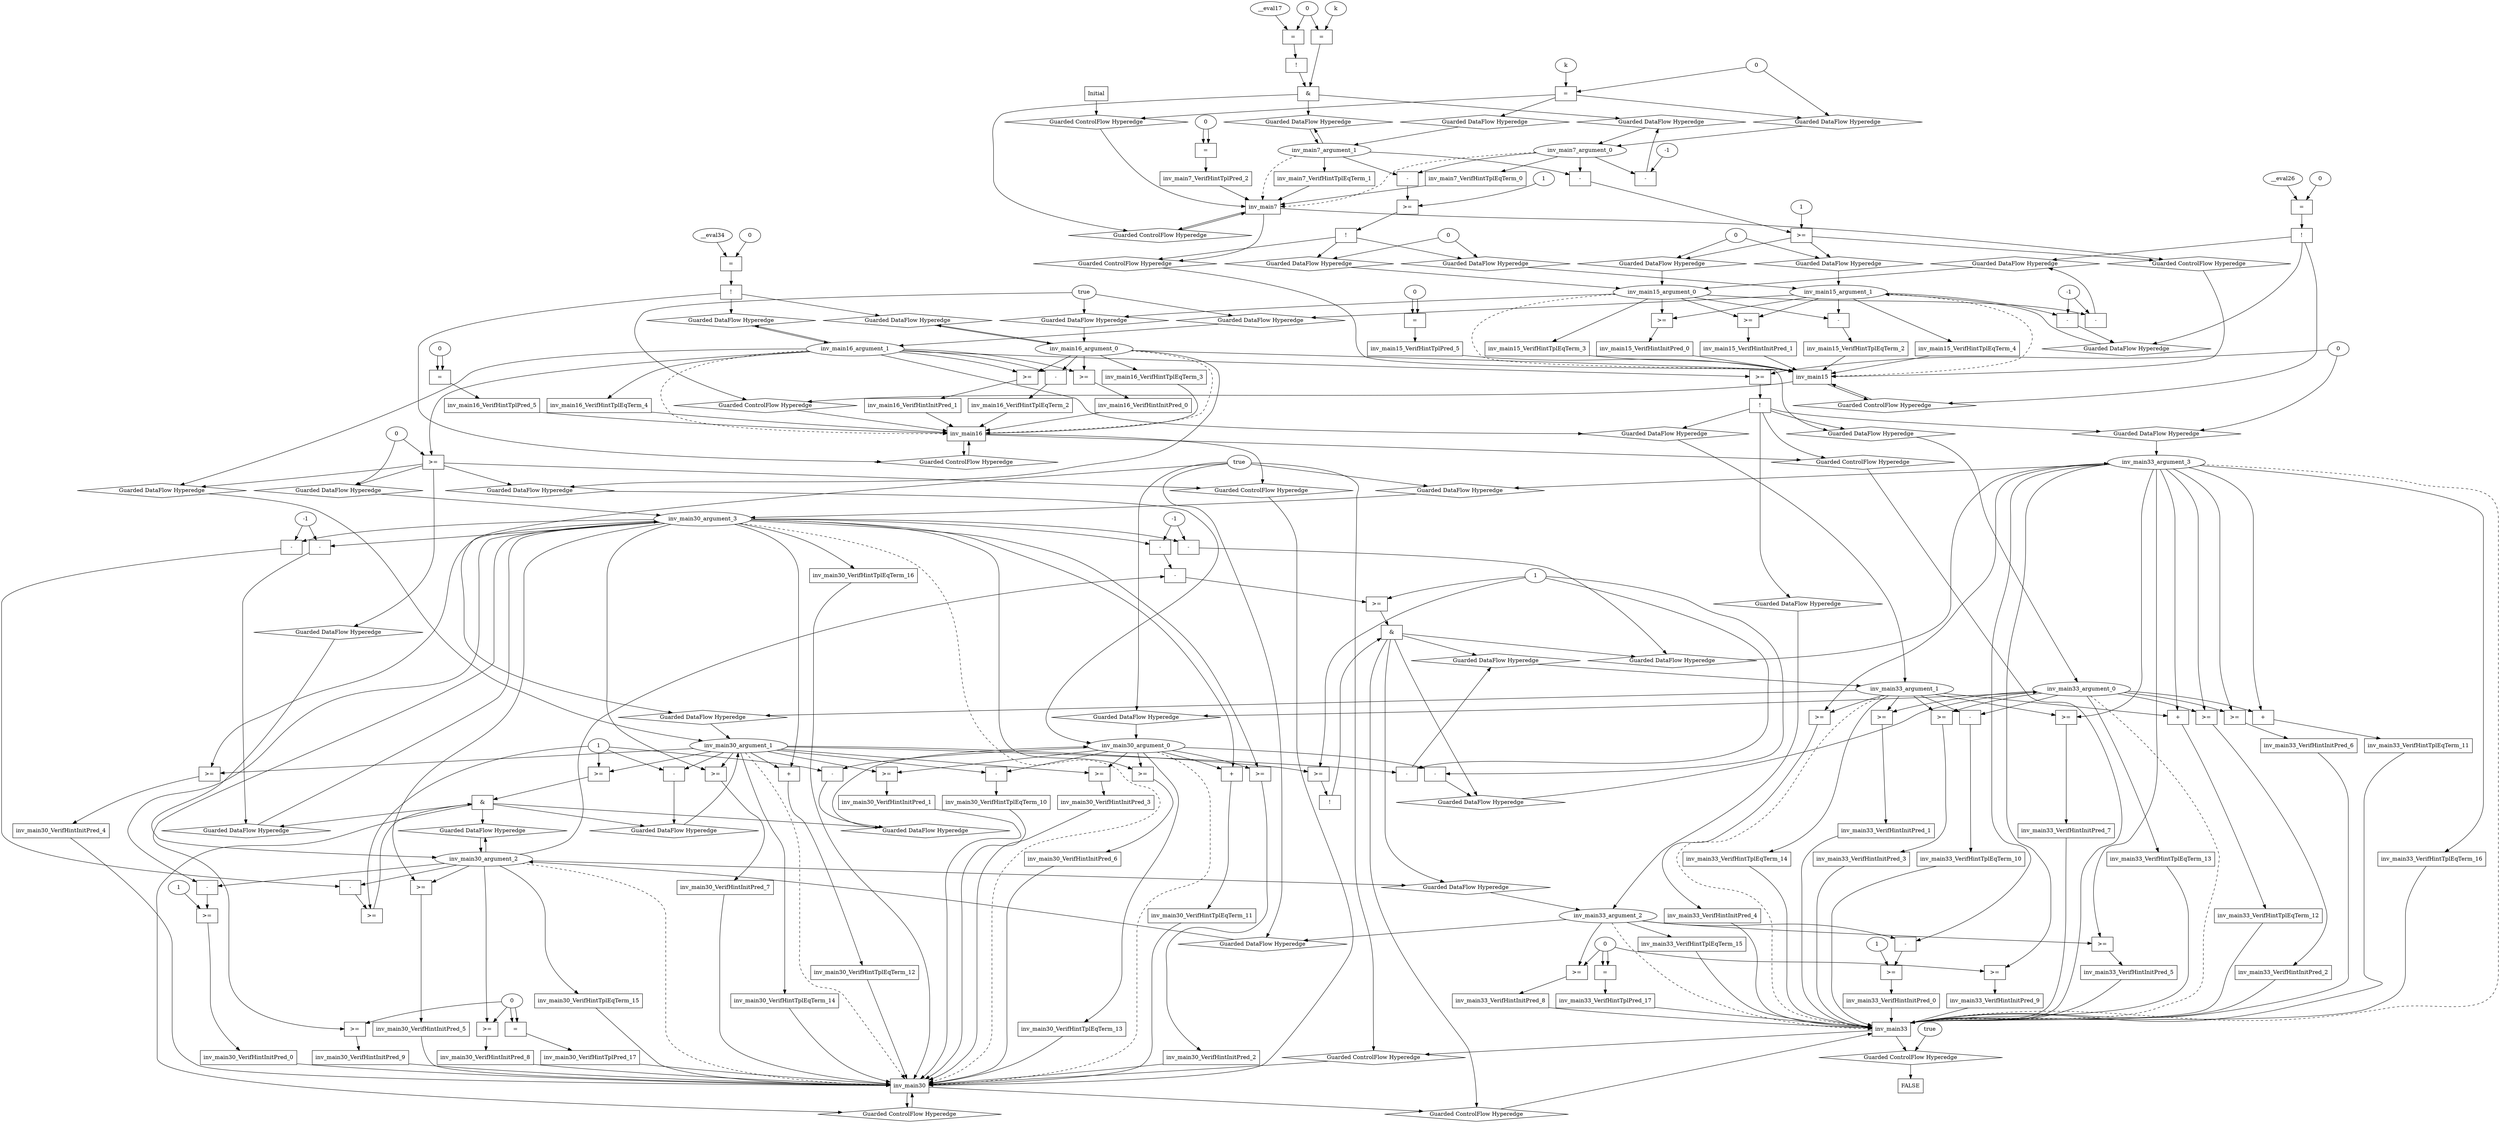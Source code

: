 digraph dag {
inv_main15 [label="inv_main15" shape="rect"];
inv_main16 [label="inv_main16" shape="rect"];
inv_main30 [label="inv_main30" shape="rect"];
inv_main33 [label="inv_main33" shape="rect"];
inv_main7 [label="inv_main7" shape="rect"];
FALSE [label="FALSE" shape="rect"];
Initial [label="Initial" shape="rect"];
ControlFowHyperEdge_0 [label="Guarded ControlFlow Hyperedge" shape="diamond"];
Initial -> ControlFowHyperEdge_0[label=""]
ControlFowHyperEdge_0 -> inv_main7[label=""]
ControlFowHyperEdge_1 [label="Guarded ControlFlow Hyperedge" shape="diamond"];
inv_main33 -> ControlFowHyperEdge_1[label=""]
ControlFowHyperEdge_1 -> inv_main30[label=""]
ControlFowHyperEdge_2 [label="Guarded ControlFlow Hyperedge" shape="diamond"];
inv_main30 -> ControlFowHyperEdge_2[label=""]
ControlFowHyperEdge_2 -> inv_main33[label=""]
ControlFowHyperEdge_3 [label="Guarded ControlFlow Hyperedge" shape="diamond"];
inv_main30 -> ControlFowHyperEdge_3[label=""]
ControlFowHyperEdge_3 -> inv_main30[label=""]
ControlFowHyperEdge_4 [label="Guarded ControlFlow Hyperedge" shape="diamond"];
inv_main7 -> ControlFowHyperEdge_4[label=""]
ControlFowHyperEdge_4 -> inv_main7[label=""]
ControlFowHyperEdge_5 [label="Guarded ControlFlow Hyperedge" shape="diamond"];
inv_main15 -> ControlFowHyperEdge_5[label=""]
ControlFowHyperEdge_5 -> inv_main16[label=""]
ControlFowHyperEdge_6 [label="Guarded ControlFlow Hyperedge" shape="diamond"];
inv_main15 -> ControlFowHyperEdge_6[label=""]
ControlFowHyperEdge_6 -> inv_main15[label=""]
ControlFowHyperEdge_7 [label="Guarded ControlFlow Hyperedge" shape="diamond"];
inv_main16 -> ControlFowHyperEdge_7[label=""]
ControlFowHyperEdge_7 -> inv_main16[label=""]
ControlFowHyperEdge_8 [label="Guarded ControlFlow Hyperedge" shape="diamond"];
inv_main16 -> ControlFowHyperEdge_8[label=""]
ControlFowHyperEdge_8 -> inv_main33[label=""]
ControlFowHyperEdge_9 [label="Guarded ControlFlow Hyperedge" shape="diamond"];
inv_main16 -> ControlFowHyperEdge_9[label=""]
ControlFowHyperEdge_9 -> inv_main30[label=""]
ControlFowHyperEdge_10 [label="Guarded ControlFlow Hyperedge" shape="diamond"];
inv_main7 -> ControlFowHyperEdge_10[label=""]
ControlFowHyperEdge_10 -> inv_main15[label=""]
ControlFowHyperEdge_11 [label="Guarded ControlFlow Hyperedge" shape="diamond"];
inv_main7 -> ControlFowHyperEdge_11[label=""]
ControlFowHyperEdge_11 -> inv_main15[label=""]
ControlFowHyperEdge_12 [label="Guarded ControlFlow Hyperedge" shape="diamond"];
inv_main33 -> ControlFowHyperEdge_12[label=""]
ControlFowHyperEdge_12 -> FALSE[label=""]
inv_main7_argument_0 [label="inv_main7_argument_0" shape="oval"];
inv_main7_argument_0 -> inv_main7[label="" style="dashed"]
inv_main7_argument_1 [label="inv_main7_argument_1" shape="oval"];
inv_main7_argument_1 -> inv_main7[label="" style="dashed"]
inv_main30_argument_0 [label="inv_main30_argument_0" shape="oval"];
inv_main30_argument_0 -> inv_main30[label="" style="dashed"]
inv_main30_argument_1 [label="inv_main30_argument_1" shape="oval"];
inv_main30_argument_1 -> inv_main30[label="" style="dashed"]
inv_main30_argument_2 [label="inv_main30_argument_2" shape="oval"];
inv_main30_argument_2 -> inv_main30[label="" style="dashed"]
inv_main30_argument_3 [label="inv_main30_argument_3" shape="oval"];
inv_main30_argument_3 -> inv_main30[label="" style="dashed"]
inv_main33_argument_0 [label="inv_main33_argument_0" shape="oval"];
inv_main33_argument_0 -> inv_main33[label="" style="dashed"]
inv_main33_argument_1 [label="inv_main33_argument_1" shape="oval"];
inv_main33_argument_1 -> inv_main33[label="" style="dashed"]
inv_main33_argument_2 [label="inv_main33_argument_2" shape="oval"];
inv_main33_argument_2 -> inv_main33[label="" style="dashed"]
inv_main33_argument_3 [label="inv_main33_argument_3" shape="oval"];
inv_main33_argument_3 -> inv_main33[label="" style="dashed"]
inv_main16_argument_0 [label="inv_main16_argument_0" shape="oval"];
inv_main16_argument_0 -> inv_main16[label="" style="dashed"]
inv_main16_argument_1 [label="inv_main16_argument_1" shape="oval"];
inv_main16_argument_1 -> inv_main16[label="" style="dashed"]
inv_main15_argument_0 [label="inv_main15_argument_0" shape="oval"];
inv_main15_argument_0 -> inv_main15[label="" style="dashed"]
inv_main15_argument_1 [label="inv_main15_argument_1" shape="oval"];
inv_main15_argument_1 -> inv_main15[label="" style="dashed"]

xxxinv_main7___Initial_0xxxguard_0_node_0 [label="=" shape="rect"];
xxxinv_main7___Initial_0xxxguard_0_node_2 [label="k"];
xxxinv_main7___Initial_0xxxdataFlow_0_node_0->xxxinv_main7___Initial_0xxxguard_0_node_0
xxxinv_main7___Initial_0xxxguard_0_node_2->xxxinv_main7___Initial_0xxxguard_0_node_0

xxxinv_main7___Initial_0xxxguard_0_node_0->ControlFowHyperEdge_0 [label=""];
xxxinv_main7___Initial_0xxxdataFlow_0_node_0 [label="0"];

xxxinv_main7___Initial_0xxxdataFlow_0_node_0->DataFowHyperEdge_0_inv_main7_argument_0 [label=""];
xxxinv_main30___inv_main33_1xxxguard_0_node_0 [label="true"];

xxxinv_main30___inv_main33_1xxxguard_0_node_0->ControlFowHyperEdge_1 [label=""];
xxxinv_main33___inv_main30_2xxx_and [label="&" shape="rect"];
xxxinv_main33___inv_main30_2xxxguard_0_node_0 [label="!" shape="rect"];
xxxinv_main33___inv_main30_2xxxguard_0_node_1 [label=">=" shape="rect"];
xxxinv_main33___inv_main30_2xxxguard_0_node_1->xxxinv_main33___inv_main30_2xxxguard_0_node_0
inv_main30_argument_1->xxxinv_main33___inv_main30_2xxxguard_0_node_1
xxxinv_main33___inv_main30_2xxxdataFlow_0_node_2->xxxinv_main33___inv_main30_2xxxguard_0_node_1

xxxinv_main33___inv_main30_2xxxguard_0_node_0->xxxinv_main33___inv_main30_2xxx_and [label=""];
xxxinv_main33___inv_main30_2xxxguard1_node_0 [label=">=" shape="rect"];
xxxinv_main33___inv_main30_2xxxguard1_node_1 [label="-" shape="rect"];
xxxinv_main33___inv_main30_2xxxguard1_node_3 [label="-" shape="rect"];
xxxinv_main33___inv_main30_2xxxguard1_node_1->xxxinv_main33___inv_main30_2xxxguard1_node_0
xxxinv_main33___inv_main30_2xxxdataFlow_0_node_2->xxxinv_main33___inv_main30_2xxxguard1_node_0
inv_main30_argument_2->xxxinv_main33___inv_main30_2xxxguard1_node_1
xxxinv_main33___inv_main30_2xxxguard1_node_3->xxxinv_main33___inv_main30_2xxxguard1_node_1
inv_main30_argument_3->xxxinv_main33___inv_main30_2xxxguard1_node_3
xxxinv_main33___inv_main30_2xxxdataFlow2_node_2->xxxinv_main33___inv_main30_2xxxguard1_node_3

xxxinv_main33___inv_main30_2xxxguard1_node_0->xxxinv_main33___inv_main30_2xxx_and [label=""];
xxxinv_main33___inv_main30_2xxx_and->ControlFowHyperEdge_2 [label=""];
xxxinv_main33___inv_main30_2xxxdataFlow_0_node_0 [label="-" shape="rect"];
xxxinv_main33___inv_main30_2xxxdataFlow_0_node_2 [label="1"];
inv_main30_argument_0->xxxinv_main33___inv_main30_2xxxdataFlow_0_node_0
xxxinv_main33___inv_main30_2xxxdataFlow_0_node_2->xxxinv_main33___inv_main30_2xxxdataFlow_0_node_0

xxxinv_main33___inv_main30_2xxxdataFlow_0_node_0->DataFowHyperEdge_2_inv_main33_argument_0 [label=""];
xxxinv_main33___inv_main30_2xxxdataFlow1_node_0 [label="-" shape="rect"];
inv_main30_argument_1->xxxinv_main33___inv_main30_2xxxdataFlow1_node_0
xxxinv_main33___inv_main30_2xxxdataFlow_0_node_2->xxxinv_main33___inv_main30_2xxxdataFlow1_node_0

xxxinv_main33___inv_main30_2xxxdataFlow1_node_0->DataFowHyperEdge_2_inv_main33_argument_1 [label=""];
xxxinv_main33___inv_main30_2xxxdataFlow2_node_0 [label="-" shape="rect"];
xxxinv_main33___inv_main30_2xxxdataFlow2_node_2 [label="-1"];
inv_main30_argument_3->xxxinv_main33___inv_main30_2xxxdataFlow2_node_0
xxxinv_main33___inv_main30_2xxxdataFlow2_node_2->xxxinv_main33___inv_main30_2xxxdataFlow2_node_0

xxxinv_main33___inv_main30_2xxxdataFlow2_node_0->DataFowHyperEdge_2_inv_main33_argument_3 [label=""];
xxxinv_main30___inv_main30_3xxx_and [label="&" shape="rect"];
xxxinv_main30___inv_main30_3xxxguard_0_node_0 [label=">=" shape="rect"];
inv_main30_argument_1->xxxinv_main30___inv_main30_3xxxguard_0_node_0
xxxinv_main30___inv_main30_3xxxdataFlow_0_node_2->xxxinv_main30___inv_main30_3xxxguard_0_node_0

xxxinv_main30___inv_main30_3xxxguard_0_node_0->xxxinv_main30___inv_main30_3xxx_and [label=""];
xxxinv_main30___inv_main30_3xxxguard1_node_0 [label=">=" shape="rect"];
xxxinv_main30___inv_main30_3xxxguard1_node_1 [label="-" shape="rect"];
xxxinv_main30___inv_main30_3xxxguard1_node_3 [label="-" shape="rect"];
xxxinv_main30___inv_main30_3xxxguard1_node_1->xxxinv_main30___inv_main30_3xxxguard1_node_0
xxxinv_main30___inv_main30_3xxxdataFlow_0_node_2->xxxinv_main30___inv_main30_3xxxguard1_node_0
inv_main30_argument_2->xxxinv_main30___inv_main30_3xxxguard1_node_1
xxxinv_main30___inv_main30_3xxxguard1_node_3->xxxinv_main30___inv_main30_3xxxguard1_node_1
inv_main30_argument_3->xxxinv_main30___inv_main30_3xxxguard1_node_3
xxxinv_main30___inv_main30_3xxxdataFlow2_node_2->xxxinv_main30___inv_main30_3xxxguard1_node_3

xxxinv_main30___inv_main30_3xxxguard1_node_0->xxxinv_main30___inv_main30_3xxx_and [label=""];
xxxinv_main30___inv_main30_3xxx_and->ControlFowHyperEdge_3 [label=""];
xxxinv_main30___inv_main30_3xxxdataFlow_0_node_0 [label="-" shape="rect"];
xxxinv_main30___inv_main30_3xxxdataFlow_0_node_2 [label="1"];
inv_main30_argument_0->xxxinv_main30___inv_main30_3xxxdataFlow_0_node_0
xxxinv_main30___inv_main30_3xxxdataFlow_0_node_2->xxxinv_main30___inv_main30_3xxxdataFlow_0_node_0

xxxinv_main30___inv_main30_3xxxdataFlow_0_node_0->DataFowHyperEdge_3_inv_main30_argument_0 [label=""];
xxxinv_main30___inv_main30_3xxxdataFlow1_node_0 [label="-" shape="rect"];
inv_main30_argument_1->xxxinv_main30___inv_main30_3xxxdataFlow1_node_0
xxxinv_main30___inv_main30_3xxxdataFlow_0_node_2->xxxinv_main30___inv_main30_3xxxdataFlow1_node_0

xxxinv_main30___inv_main30_3xxxdataFlow1_node_0->DataFowHyperEdge_3_inv_main30_argument_1 [label=""];
xxxinv_main30___inv_main30_3xxxdataFlow2_node_0 [label="-" shape="rect"];
xxxinv_main30___inv_main30_3xxxdataFlow2_node_2 [label="-1"];
inv_main30_argument_3->xxxinv_main30___inv_main30_3xxxdataFlow2_node_0
xxxinv_main30___inv_main30_3xxxdataFlow2_node_2->xxxinv_main30___inv_main30_3xxxdataFlow2_node_0

xxxinv_main30___inv_main30_3xxxdataFlow2_node_0->DataFowHyperEdge_3_inv_main30_argument_3 [label=""];
xxxinv_main7___inv_main7_4xxx_and [label="&" shape="rect"];
xxxinv_main7___inv_main7_4xxxguard_0_node_0 [label="!" shape="rect"];
xxxinv_main7___inv_main7_4xxxguard_0_node_1 [label="=" shape="rect"];
xxxinv_main7___inv_main7_4xxxguard_0_node_2 [label="__eval17"];
xxxinv_main7___inv_main7_4xxxguard_0_node_3 [label="0"];
xxxinv_main7___inv_main7_4xxxguard_0_node_1->xxxinv_main7___inv_main7_4xxxguard_0_node_0
xxxinv_main7___inv_main7_4xxxguard_0_node_2->xxxinv_main7___inv_main7_4xxxguard_0_node_1
xxxinv_main7___inv_main7_4xxxguard_0_node_3->xxxinv_main7___inv_main7_4xxxguard_0_node_1

xxxinv_main7___inv_main7_4xxxguard_0_node_0->xxxinv_main7___inv_main7_4xxx_and [label=""];
xxxinv_main7___inv_main7_4xxxguard1_node_0 [label="=" shape="rect"];
xxxinv_main7___inv_main7_4xxxguard1_node_1 [label="k"];
xxxinv_main7___inv_main7_4xxxguard1_node_1->xxxinv_main7___inv_main7_4xxxguard1_node_0
xxxinv_main7___inv_main7_4xxxguard_0_node_3->xxxinv_main7___inv_main7_4xxxguard1_node_0

xxxinv_main7___inv_main7_4xxxguard1_node_0->xxxinv_main7___inv_main7_4xxx_and [label=""];
xxxinv_main7___inv_main7_4xxx_and->ControlFowHyperEdge_4 [label=""];
xxxinv_main7___inv_main7_4xxxdataFlow_0_node_0 [label="-" shape="rect"];
xxxinv_main7___inv_main7_4xxxdataFlow_0_node_2 [label="-1"];
inv_main7_argument_0->xxxinv_main7___inv_main7_4xxxdataFlow_0_node_0
xxxinv_main7___inv_main7_4xxxdataFlow_0_node_2->xxxinv_main7___inv_main7_4xxxdataFlow_0_node_0

xxxinv_main7___inv_main7_4xxxdataFlow_0_node_0->DataFowHyperEdge_4_inv_main7_argument_0 [label=""];
xxxinv_main16___inv_main15_5xxxguard_0_node_0 [label="true"];

xxxinv_main16___inv_main15_5xxxguard_0_node_0->ControlFowHyperEdge_5 [label=""];
xxxinv_main15___inv_main15_6xxxguard_0_node_0 [label="!" shape="rect"];
xxxinv_main15___inv_main15_6xxxguard_0_node_1 [label="=" shape="rect"];
xxxinv_main15___inv_main15_6xxxguard_0_node_2 [label="__eval26"];
xxxinv_main15___inv_main15_6xxxguard_0_node_3 [label="0"];
xxxinv_main15___inv_main15_6xxxguard_0_node_1->xxxinv_main15___inv_main15_6xxxguard_0_node_0
xxxinv_main15___inv_main15_6xxxguard_0_node_2->xxxinv_main15___inv_main15_6xxxguard_0_node_1
xxxinv_main15___inv_main15_6xxxguard_0_node_3->xxxinv_main15___inv_main15_6xxxguard_0_node_1

xxxinv_main15___inv_main15_6xxxguard_0_node_0->ControlFowHyperEdge_6 [label=""];
xxxinv_main15___inv_main15_6xxxdataFlow_0_node_0 [label="-" shape="rect"];
xxxinv_main15___inv_main15_6xxxdataFlow_0_node_2 [label="-1"];
inv_main15_argument_0->xxxinv_main15___inv_main15_6xxxdataFlow_0_node_0
xxxinv_main15___inv_main15_6xxxdataFlow_0_node_2->xxxinv_main15___inv_main15_6xxxdataFlow_0_node_0

xxxinv_main15___inv_main15_6xxxdataFlow_0_node_0->DataFowHyperEdge_6_inv_main15_argument_0 [label=""];
xxxinv_main15___inv_main15_6xxxdataFlow1_node_0 [label="-" shape="rect"];
inv_main15_argument_1->xxxinv_main15___inv_main15_6xxxdataFlow1_node_0
xxxinv_main15___inv_main15_6xxxdataFlow_0_node_2->xxxinv_main15___inv_main15_6xxxdataFlow1_node_0

xxxinv_main15___inv_main15_6xxxdataFlow1_node_0->DataFowHyperEdge_6_inv_main15_argument_1 [label=""];
xxxinv_main16___inv_main16_7xxxguard_0_node_0 [label="!" shape="rect"];
xxxinv_main16___inv_main16_7xxxguard_0_node_1 [label="=" shape="rect"];
xxxinv_main16___inv_main16_7xxxguard_0_node_2 [label="__eval34"];
xxxinv_main16___inv_main16_7xxxguard_0_node_3 [label="0"];
xxxinv_main16___inv_main16_7xxxguard_0_node_1->xxxinv_main16___inv_main16_7xxxguard_0_node_0
xxxinv_main16___inv_main16_7xxxguard_0_node_2->xxxinv_main16___inv_main16_7xxxguard_0_node_1
xxxinv_main16___inv_main16_7xxxguard_0_node_3->xxxinv_main16___inv_main16_7xxxguard_0_node_1

xxxinv_main16___inv_main16_7xxxguard_0_node_0->ControlFowHyperEdge_7 [label=""];
xxxinv_main33___inv_main16_8xxxguard_0_node_0 [label="!" shape="rect"];
xxxinv_main33___inv_main16_8xxxguard_0_node_1 [label=">=" shape="rect"];
xxxinv_main33___inv_main16_8xxxguard_0_node_1->xxxinv_main33___inv_main16_8xxxguard_0_node_0
inv_main16_argument_1->xxxinv_main33___inv_main16_8xxxguard_0_node_1
xxxinv_main33___inv_main16_8xxxdataFlow1_node_0->xxxinv_main33___inv_main16_8xxxguard_0_node_1

xxxinv_main33___inv_main16_8xxxguard_0_node_0->ControlFowHyperEdge_8 [label=""];

inv_main16_argument_0->DataFowHyperEdge_8_inv_main33_argument_0 [label=""];
xxxinv_main33___inv_main16_8xxxdataFlow1_node_0 [label="0"];

xxxinv_main33___inv_main16_8xxxdataFlow1_node_0->DataFowHyperEdge_8_inv_main33_argument_3 [label=""];
xxxinv_main30___inv_main16_9xxxguard_0_node_0 [label=">=" shape="rect"];
inv_main16_argument_1->xxxinv_main30___inv_main16_9xxxguard_0_node_0
xxxinv_main30___inv_main16_9xxxdataFlow1_node_0->xxxinv_main30___inv_main16_9xxxguard_0_node_0

xxxinv_main30___inv_main16_9xxxguard_0_node_0->ControlFowHyperEdge_9 [label=""];

inv_main16_argument_0->DataFowHyperEdge_9_inv_main30_argument_0 [label=""];
xxxinv_main30___inv_main16_9xxxdataFlow1_node_0 [label="0"];

xxxinv_main30___inv_main16_9xxxdataFlow1_node_0->DataFowHyperEdge_9_inv_main30_argument_3 [label=""];
xxxinv_main15___inv_main7_10xxxguard_0_node_0 [label=">=" shape="rect"];
xxxinv_main15___inv_main7_10xxxguard_0_node_1 [label="-" shape="rect"];
xxxinv_main15___inv_main7_10xxxguard_0_node_4 [label="1"];
xxxinv_main15___inv_main7_10xxxguard_0_node_1->xxxinv_main15___inv_main7_10xxxguard_0_node_0
xxxinv_main15___inv_main7_10xxxguard_0_node_4->xxxinv_main15___inv_main7_10xxxguard_0_node_0
inv_main7_argument_0->xxxinv_main15___inv_main7_10xxxguard_0_node_1
inv_main7_argument_1->xxxinv_main15___inv_main7_10xxxguard_0_node_1

xxxinv_main15___inv_main7_10xxxguard_0_node_0->ControlFowHyperEdge_10 [label=""];
xxxinv_main15___inv_main7_10xxxdataFlow_0_node_0 [label="0"];

xxxinv_main15___inv_main7_10xxxdataFlow_0_node_0->DataFowHyperEdge_10_inv_main15_argument_0 [label=""];

xxxinv_main15___inv_main7_10xxxdataFlow_0_node_0->DataFowHyperEdge_10_inv_main15_argument_1 [label=""];
xxxinv_main15___inv_main7_11xxxguard_0_node_0 [label="!" shape="rect"];
xxxinv_main15___inv_main7_11xxxguard_0_node_1 [label=">=" shape="rect"];
xxxinv_main15___inv_main7_11xxxguard_0_node_2 [label="-" shape="rect"];
xxxinv_main15___inv_main7_11xxxguard_0_node_5 [label="1"];
xxxinv_main15___inv_main7_11xxxguard_0_node_1->xxxinv_main15___inv_main7_11xxxguard_0_node_0
xxxinv_main15___inv_main7_11xxxguard_0_node_2->xxxinv_main15___inv_main7_11xxxguard_0_node_1
xxxinv_main15___inv_main7_11xxxguard_0_node_5->xxxinv_main15___inv_main7_11xxxguard_0_node_1
inv_main7_argument_0->xxxinv_main15___inv_main7_11xxxguard_0_node_2
inv_main7_argument_1->xxxinv_main15___inv_main7_11xxxguard_0_node_2

xxxinv_main15___inv_main7_11xxxguard_0_node_0->ControlFowHyperEdge_11 [label=""];
xxxinv_main15___inv_main7_11xxxdataFlow_0_node_0 [label="0"];

xxxinv_main15___inv_main7_11xxxdataFlow_0_node_0->DataFowHyperEdge_11_inv_main15_argument_0 [label=""];

xxxinv_main15___inv_main7_11xxxdataFlow_0_node_0->DataFowHyperEdge_11_inv_main15_argument_1 [label=""];
xxxFALSE___inv_main33_12xxxguard_0_node_0 [label="true"];

xxxFALSE___inv_main33_12xxxguard_0_node_0->ControlFowHyperEdge_12 [label=""];
DataFowHyperEdge_0_inv_main7_argument_0 [label="Guarded DataFlow Hyperedge" shape="diamond"];
DataFowHyperEdge_0_inv_main7_argument_0 -> inv_main7_argument_0[label=""]
xxxinv_main7___Initial_0xxxguard_0_node_0 -> DataFowHyperEdge_0_inv_main7_argument_0[label=""]
DataFowHyperEdge_0_inv_main7_argument_1 [label="Guarded DataFlow Hyperedge" shape="diamond"];
DataFowHyperEdge_0_inv_main7_argument_1 -> inv_main7_argument_1[label=""]
xxxinv_main7___Initial_0xxxguard_0_node_0 -> DataFowHyperEdge_0_inv_main7_argument_1[label=""]
DataFowHyperEdge_1_inv_main30_argument_0 [label="Guarded DataFlow Hyperedge" shape="diamond"];
DataFowHyperEdge_1_inv_main30_argument_0 -> inv_main30_argument_0[label=""]
xxxinv_main30___inv_main33_1xxxguard_0_node_0 -> DataFowHyperEdge_1_inv_main30_argument_0[label=""]
DataFowHyperEdge_1_inv_main30_argument_1 [label="Guarded DataFlow Hyperedge" shape="diamond"];
DataFowHyperEdge_1_inv_main30_argument_1 -> inv_main30_argument_1[label=""]
xxxinv_main30___inv_main33_1xxxguard_0_node_0 -> DataFowHyperEdge_1_inv_main30_argument_1[label=""]
DataFowHyperEdge_1_inv_main30_argument_2 [label="Guarded DataFlow Hyperedge" shape="diamond"];
DataFowHyperEdge_1_inv_main30_argument_2 -> inv_main30_argument_2[label=""]
xxxinv_main30___inv_main33_1xxxguard_0_node_0 -> DataFowHyperEdge_1_inv_main30_argument_2[label=""]
DataFowHyperEdge_1_inv_main30_argument_3 [label="Guarded DataFlow Hyperedge" shape="diamond"];
DataFowHyperEdge_1_inv_main30_argument_3 -> inv_main30_argument_3[label=""]
xxxinv_main30___inv_main33_1xxxguard_0_node_0 -> DataFowHyperEdge_1_inv_main30_argument_3[label=""]
DataFowHyperEdge_2_inv_main33_argument_0 [label="Guarded DataFlow Hyperedge" shape="diamond"];
DataFowHyperEdge_2_inv_main33_argument_0 -> inv_main33_argument_0[label=""]
xxxinv_main33___inv_main30_2xxx_and -> DataFowHyperEdge_2_inv_main33_argument_0[label=""]
DataFowHyperEdge_2_inv_main33_argument_1 [label="Guarded DataFlow Hyperedge" shape="diamond"];
DataFowHyperEdge_2_inv_main33_argument_1 -> inv_main33_argument_1[label=""]
xxxinv_main33___inv_main30_2xxx_and -> DataFowHyperEdge_2_inv_main33_argument_1[label=""]
DataFowHyperEdge_2_inv_main33_argument_2 [label="Guarded DataFlow Hyperedge" shape="diamond"];
DataFowHyperEdge_2_inv_main33_argument_2 -> inv_main33_argument_2[label=""]
xxxinv_main33___inv_main30_2xxx_and -> DataFowHyperEdge_2_inv_main33_argument_2[label=""]
DataFowHyperEdge_2_inv_main33_argument_3 [label="Guarded DataFlow Hyperedge" shape="diamond"];
DataFowHyperEdge_2_inv_main33_argument_3 -> inv_main33_argument_3[label=""]
xxxinv_main33___inv_main30_2xxx_and -> DataFowHyperEdge_2_inv_main33_argument_3[label=""]
DataFowHyperEdge_3_inv_main30_argument_0 [label="Guarded DataFlow Hyperedge" shape="diamond"];
DataFowHyperEdge_3_inv_main30_argument_0 -> inv_main30_argument_0[label=""]
xxxinv_main30___inv_main30_3xxx_and -> DataFowHyperEdge_3_inv_main30_argument_0[label=""]
DataFowHyperEdge_3_inv_main30_argument_1 [label="Guarded DataFlow Hyperedge" shape="diamond"];
DataFowHyperEdge_3_inv_main30_argument_1 -> inv_main30_argument_1[label=""]
xxxinv_main30___inv_main30_3xxx_and -> DataFowHyperEdge_3_inv_main30_argument_1[label=""]
DataFowHyperEdge_3_inv_main30_argument_2 [label="Guarded DataFlow Hyperedge" shape="diamond"];
DataFowHyperEdge_3_inv_main30_argument_2 -> inv_main30_argument_2[label=""]
xxxinv_main30___inv_main30_3xxx_and -> DataFowHyperEdge_3_inv_main30_argument_2[label=""]
DataFowHyperEdge_3_inv_main30_argument_3 [label="Guarded DataFlow Hyperedge" shape="diamond"];
DataFowHyperEdge_3_inv_main30_argument_3 -> inv_main30_argument_3[label=""]
xxxinv_main30___inv_main30_3xxx_and -> DataFowHyperEdge_3_inv_main30_argument_3[label=""]
DataFowHyperEdge_4_inv_main7_argument_0 [label="Guarded DataFlow Hyperedge" shape="diamond"];
DataFowHyperEdge_4_inv_main7_argument_0 -> inv_main7_argument_0[label=""]
xxxinv_main7___inv_main7_4xxx_and -> DataFowHyperEdge_4_inv_main7_argument_0[label=""]
DataFowHyperEdge_4_inv_main7_argument_1 [label="Guarded DataFlow Hyperedge" shape="diamond"];
DataFowHyperEdge_4_inv_main7_argument_1 -> inv_main7_argument_1[label=""]
xxxinv_main7___inv_main7_4xxx_and -> DataFowHyperEdge_4_inv_main7_argument_1[label=""]
DataFowHyperEdge_5_inv_main16_argument_0 [label="Guarded DataFlow Hyperedge" shape="diamond"];
DataFowHyperEdge_5_inv_main16_argument_0 -> inv_main16_argument_0[label=""]
xxxinv_main16___inv_main15_5xxxguard_0_node_0 -> DataFowHyperEdge_5_inv_main16_argument_0[label=""]
DataFowHyperEdge_5_inv_main16_argument_1 [label="Guarded DataFlow Hyperedge" shape="diamond"];
DataFowHyperEdge_5_inv_main16_argument_1 -> inv_main16_argument_1[label=""]
xxxinv_main16___inv_main15_5xxxguard_0_node_0 -> DataFowHyperEdge_5_inv_main16_argument_1[label=""]
DataFowHyperEdge_6_inv_main15_argument_0 [label="Guarded DataFlow Hyperedge" shape="diamond"];
DataFowHyperEdge_6_inv_main15_argument_0 -> inv_main15_argument_0[label=""]
xxxinv_main15___inv_main15_6xxxguard_0_node_0 -> DataFowHyperEdge_6_inv_main15_argument_0[label=""]
DataFowHyperEdge_6_inv_main15_argument_1 [label="Guarded DataFlow Hyperedge" shape="diamond"];
DataFowHyperEdge_6_inv_main15_argument_1 -> inv_main15_argument_1[label=""]
xxxinv_main15___inv_main15_6xxxguard_0_node_0 -> DataFowHyperEdge_6_inv_main15_argument_1[label=""]
DataFowHyperEdge_7_inv_main16_argument_0 [label="Guarded DataFlow Hyperedge" shape="diamond"];
DataFowHyperEdge_7_inv_main16_argument_0 -> inv_main16_argument_0[label=""]
xxxinv_main16___inv_main16_7xxxguard_0_node_0 -> DataFowHyperEdge_7_inv_main16_argument_0[label=""]
DataFowHyperEdge_7_inv_main16_argument_1 [label="Guarded DataFlow Hyperedge" shape="diamond"];
DataFowHyperEdge_7_inv_main16_argument_1 -> inv_main16_argument_1[label=""]
xxxinv_main16___inv_main16_7xxxguard_0_node_0 -> DataFowHyperEdge_7_inv_main16_argument_1[label=""]
DataFowHyperEdge_8_inv_main33_argument_0 [label="Guarded DataFlow Hyperedge" shape="diamond"];
DataFowHyperEdge_8_inv_main33_argument_0 -> inv_main33_argument_0[label=""]
xxxinv_main33___inv_main16_8xxxguard_0_node_0 -> DataFowHyperEdge_8_inv_main33_argument_0[label=""]
DataFowHyperEdge_8_inv_main33_argument_1 [label="Guarded DataFlow Hyperedge" shape="diamond"];
DataFowHyperEdge_8_inv_main33_argument_1 -> inv_main33_argument_1[label=""]
xxxinv_main33___inv_main16_8xxxguard_0_node_0 -> DataFowHyperEdge_8_inv_main33_argument_1[label=""]
DataFowHyperEdge_8_inv_main33_argument_2 [label="Guarded DataFlow Hyperedge" shape="diamond"];
DataFowHyperEdge_8_inv_main33_argument_2 -> inv_main33_argument_2[label=""]
xxxinv_main33___inv_main16_8xxxguard_0_node_0 -> DataFowHyperEdge_8_inv_main33_argument_2[label=""]
DataFowHyperEdge_8_inv_main33_argument_3 [label="Guarded DataFlow Hyperedge" shape="diamond"];
DataFowHyperEdge_8_inv_main33_argument_3 -> inv_main33_argument_3[label=""]
xxxinv_main33___inv_main16_8xxxguard_0_node_0 -> DataFowHyperEdge_8_inv_main33_argument_3[label=""]
DataFowHyperEdge_9_inv_main30_argument_0 [label="Guarded DataFlow Hyperedge" shape="diamond"];
DataFowHyperEdge_9_inv_main30_argument_0 -> inv_main30_argument_0[label=""]
xxxinv_main30___inv_main16_9xxxguard_0_node_0 -> DataFowHyperEdge_9_inv_main30_argument_0[label=""]
DataFowHyperEdge_9_inv_main30_argument_1 [label="Guarded DataFlow Hyperedge" shape="diamond"];
DataFowHyperEdge_9_inv_main30_argument_1 -> inv_main30_argument_1[label=""]
xxxinv_main30___inv_main16_9xxxguard_0_node_0 -> DataFowHyperEdge_9_inv_main30_argument_1[label=""]
DataFowHyperEdge_9_inv_main30_argument_2 [label="Guarded DataFlow Hyperedge" shape="diamond"];
DataFowHyperEdge_9_inv_main30_argument_2 -> inv_main30_argument_2[label=""]
xxxinv_main30___inv_main16_9xxxguard_0_node_0 -> DataFowHyperEdge_9_inv_main30_argument_2[label=""]
DataFowHyperEdge_9_inv_main30_argument_3 [label="Guarded DataFlow Hyperedge" shape="diamond"];
DataFowHyperEdge_9_inv_main30_argument_3 -> inv_main30_argument_3[label=""]
xxxinv_main30___inv_main16_9xxxguard_0_node_0 -> DataFowHyperEdge_9_inv_main30_argument_3[label=""]
DataFowHyperEdge_10_inv_main15_argument_0 [label="Guarded DataFlow Hyperedge" shape="diamond"];
DataFowHyperEdge_10_inv_main15_argument_0 -> inv_main15_argument_0[label=""]
xxxinv_main15___inv_main7_10xxxguard_0_node_0 -> DataFowHyperEdge_10_inv_main15_argument_0[label=""]
DataFowHyperEdge_10_inv_main15_argument_1 [label="Guarded DataFlow Hyperedge" shape="diamond"];
DataFowHyperEdge_10_inv_main15_argument_1 -> inv_main15_argument_1[label=""]
xxxinv_main15___inv_main7_10xxxguard_0_node_0 -> DataFowHyperEdge_10_inv_main15_argument_1[label=""]
DataFowHyperEdge_11_inv_main15_argument_0 [label="Guarded DataFlow Hyperedge" shape="diamond"];
DataFowHyperEdge_11_inv_main15_argument_0 -> inv_main15_argument_0[label=""]
xxxinv_main15___inv_main7_11xxxguard_0_node_0 -> DataFowHyperEdge_11_inv_main15_argument_0[label=""]
DataFowHyperEdge_11_inv_main15_argument_1 [label="Guarded DataFlow Hyperedge" shape="diamond"];
DataFowHyperEdge_11_inv_main15_argument_1 -> inv_main15_argument_1[label=""]
xxxinv_main15___inv_main7_11xxxguard_0_node_0 -> DataFowHyperEdge_11_inv_main15_argument_1[label=""]
inv_main33_argument_0 -> DataFowHyperEdge_1_inv_main30_argument_0[label=""]
inv_main33_argument_1 -> DataFowHyperEdge_1_inv_main30_argument_1[label=""]
inv_main33_argument_2 -> DataFowHyperEdge_1_inv_main30_argument_2[label=""]
inv_main33_argument_3 -> DataFowHyperEdge_1_inv_main30_argument_3[label=""]
inv_main30_argument_2 -> DataFowHyperEdge_2_inv_main33_argument_2[label=""]
inv_main30_argument_2 -> DataFowHyperEdge_3_inv_main30_argument_2[label=""]
inv_main7_argument_1 -> DataFowHyperEdge_4_inv_main7_argument_1[label=""]
inv_main15_argument_0 -> DataFowHyperEdge_5_inv_main16_argument_0[label=""]
inv_main15_argument_1 -> DataFowHyperEdge_5_inv_main16_argument_1[label=""]
inv_main16_argument_0 -> DataFowHyperEdge_7_inv_main16_argument_0[label=""]
inv_main16_argument_1 -> DataFowHyperEdge_7_inv_main16_argument_1[label=""]
inv_main16_argument_1 -> DataFowHyperEdge_8_inv_main33_argument_1[label=""]
inv_main16_argument_1 -> DataFowHyperEdge_9_inv_main30_argument_1[label=""]




inv_main7_VerifHintTplEqTerm_0 [label="inv_main7_VerifHintTplEqTerm_0" shape="rect"];
inv_main7_argument_0 -> inv_main7_VerifHintTplEqTerm_0[label="" ];
inv_main7_VerifHintTplEqTerm_0 -> inv_main7[label="" ];
inv_main7_argument_0 [label="inv_main7_argument_0"];

inv_main7_VerifHintTplEqTerm_1 [label="inv_main7_VerifHintTplEqTerm_1" shape="rect"];
inv_main7_argument_1 -> inv_main7_VerifHintTplEqTerm_1[label="" ];
inv_main7_VerifHintTplEqTerm_1 -> inv_main7[label="" ];
inv_main7_argument_1 [label="inv_main7_argument_1"];

inv_main7_VerifHintTplPred_2 [label="inv_main7_VerifHintTplPred_2" shape="rect"];
inv_main7predicate_2_node_0 -> inv_main7_VerifHintTplPred_2[label="" ];
inv_main7_VerifHintTplPred_2 -> inv_main7[label="" ];
inv_main7predicate_2_node_0 [label="=" shape="rect"];
inv_main7predicate_2_node_1 [label="0"];
inv_main7predicate_2_node_1->inv_main7predicate_2_node_0
inv_main7predicate_2_node_1->inv_main7predicate_2_node_0

inv_main33_VerifHintInitPred_0 [label="inv_main33_VerifHintInitPred_0" shape="rect"];
inv_main33predicate_0_node_0 -> inv_main33_VerifHintInitPred_0[label="" ];
inv_main33_VerifHintInitPred_0 -> inv_main33[label="" ];
inv_main33predicate_0_node_0 [label=">=" shape="rect"];
inv_main33predicate_0_node_1 [label="-" shape="rect"];
inv_main33_argument_2 [label="inv_main33_argument_2"];
inv_main33_argument_3 [label="inv_main33_argument_3"];
inv_main33predicate_0_node_4 [label="1"];
inv_main33predicate_0_node_1->inv_main33predicate_0_node_0
inv_main33predicate_0_node_4->inv_main33predicate_0_node_0
inv_main33_argument_3->inv_main33predicate_0_node_1
inv_main33_argument_2->inv_main33predicate_0_node_1

inv_main33_VerifHintInitPred_1 [label="inv_main33_VerifHintInitPred_1" shape="rect"];
inv_main33predicate_1_node_0 -> inv_main33_VerifHintInitPred_1[label="" ];
inv_main33_VerifHintInitPred_1 -> inv_main33[label="" ];
inv_main33predicate_1_node_0 [label=">=" shape="rect"];
inv_main33_argument_0 [label="inv_main33_argument_0"];
inv_main33_argument_1 [label="inv_main33_argument_1"];
inv_main33_argument_1->inv_main33predicate_1_node_0
inv_main33_argument_0->inv_main33predicate_1_node_0

inv_main33_VerifHintInitPred_2 [label="inv_main33_VerifHintInitPred_2" shape="rect"];
inv_main33predicate_2_node_0 -> inv_main33_VerifHintInitPred_2[label="" ];
inv_main33_VerifHintInitPred_2 -> inv_main33[label="" ];
inv_main33predicate_2_node_0 [label=">=" shape="rect"];
inv_main33_argument_0 [label="inv_main33_argument_0"];
inv_main33_argument_3 [label="inv_main33_argument_3"];
inv_main33_argument_3->inv_main33predicate_2_node_0
inv_main33_argument_0->inv_main33predicate_2_node_0

inv_main33_VerifHintInitPred_3 [label="inv_main33_VerifHintInitPred_3" shape="rect"];
inv_main33predicate_3_node_0 -> inv_main33_VerifHintInitPred_3[label="" ];
inv_main33_VerifHintInitPred_3 -> inv_main33[label="" ];
inv_main33predicate_3_node_0 [label=">=" shape="rect"];
inv_main33_argument_1 [label="inv_main33_argument_1"];
inv_main33_argument_0 [label="inv_main33_argument_0"];
inv_main33_argument_0->inv_main33predicate_3_node_0
inv_main33_argument_1->inv_main33predicate_3_node_0

inv_main33_VerifHintInitPred_4 [label="inv_main33_VerifHintInitPred_4" shape="rect"];
inv_main33predicate_4_node_0 -> inv_main33_VerifHintInitPred_4[label="" ];
inv_main33_VerifHintInitPred_4 -> inv_main33[label="" ];
inv_main33predicate_4_node_0 [label=">=" shape="rect"];
inv_main33_argument_1 [label="inv_main33_argument_1"];
inv_main33_argument_3 [label="inv_main33_argument_3"];
inv_main33_argument_3->inv_main33predicate_4_node_0
inv_main33_argument_1->inv_main33predicate_4_node_0

inv_main33_VerifHintInitPred_5 [label="inv_main33_VerifHintInitPred_5" shape="rect"];
inv_main33predicate_5_node_0 -> inv_main33_VerifHintInitPred_5[label="" ];
inv_main33_VerifHintInitPred_5 -> inv_main33[label="" ];
inv_main33predicate_5_node_0 [label=">=" shape="rect"];
inv_main33_argument_2 [label="inv_main33_argument_2"];
inv_main33_argument_3 [label="inv_main33_argument_3"];
inv_main33_argument_3->inv_main33predicate_5_node_0
inv_main33_argument_2->inv_main33predicate_5_node_0

inv_main33_VerifHintInitPred_6 [label="inv_main33_VerifHintInitPred_6" shape="rect"];
inv_main33predicate_6_node_0 -> inv_main33_VerifHintInitPred_6[label="" ];
inv_main33_VerifHintInitPred_6 -> inv_main33[label="" ];
inv_main33predicate_6_node_0 [label=">=" shape="rect"];
inv_main33_argument_3 [label="inv_main33_argument_3"];
inv_main33_argument_0 [label="inv_main33_argument_0"];
inv_main33_argument_0->inv_main33predicate_6_node_0
inv_main33_argument_3->inv_main33predicate_6_node_0

inv_main33_VerifHintInitPred_7 [label="inv_main33_VerifHintInitPred_7" shape="rect"];
inv_main33predicate_7_node_0 -> inv_main33_VerifHintInitPred_7[label="" ];
inv_main33_VerifHintInitPred_7 -> inv_main33[label="" ];
inv_main33predicate_7_node_0 [label=">=" shape="rect"];
inv_main33_argument_3 [label="inv_main33_argument_3"];
inv_main33_argument_1 [label="inv_main33_argument_1"];
inv_main33_argument_1->inv_main33predicate_7_node_0
inv_main33_argument_3->inv_main33predicate_7_node_0

inv_main33_VerifHintInitPred_8 [label="inv_main33_VerifHintInitPred_8" shape="rect"];
inv_main33predicate_8_node_0 -> inv_main33_VerifHintInitPred_8[label="" ];
inv_main33_VerifHintInitPred_8 -> inv_main33[label="" ];
inv_main33predicate_8_node_0 [label=">=" shape="rect"];
inv_main33predicate_8_node_1 [label="0"];
inv_main33_argument_2 [label="inv_main33_argument_2"];
inv_main33predicate_8_node_1->inv_main33predicate_8_node_0
inv_main33_argument_2->inv_main33predicate_8_node_0

inv_main33_VerifHintInitPred_9 [label="inv_main33_VerifHintInitPred_9" shape="rect"];
inv_main33predicate_9_node_0 -> inv_main33_VerifHintInitPred_9[label="" ];
inv_main33_VerifHintInitPred_9 -> inv_main33[label="" ];
inv_main33predicate_9_node_0 [label=">=" shape="rect"];
inv_main33_argument_3 [label="inv_main33_argument_3"];
inv_main33predicate_8_node_1->inv_main33predicate_9_node_0
inv_main33_argument_3->inv_main33predicate_9_node_0

inv_main33_VerifHintTplEqTerm_10 [label="inv_main33_VerifHintTplEqTerm_10" shape="rect"];
inv_main33predicate_10_node_0 -> inv_main33_VerifHintTplEqTerm_10[label="" ];
inv_main33_VerifHintTplEqTerm_10 -> inv_main33[label="" ];
inv_main33predicate_10_node_0 [label="-" shape="rect"];
inv_main33_argument_1 [label="inv_main33_argument_1"];
inv_main33_argument_0 [label="inv_main33_argument_0"];
inv_main33_argument_0->inv_main33predicate_10_node_0
inv_main33_argument_1->inv_main33predicate_10_node_0

inv_main33_VerifHintTplEqTerm_11 [label="inv_main33_VerifHintTplEqTerm_11" shape="rect"];
inv_main33predicate_11_node_0 -> inv_main33_VerifHintTplEqTerm_11[label="" ];
inv_main33_VerifHintTplEqTerm_11 -> inv_main33[label="" ];
inv_main33predicate_11_node_0 [label="+" shape="rect"];
inv_main33_argument_3 [label="inv_main33_argument_3"];
inv_main33_argument_0 [label="inv_main33_argument_0"];
inv_main33_argument_0->inv_main33predicate_11_node_0
inv_main33_argument_3->inv_main33predicate_11_node_0

inv_main33_VerifHintTplEqTerm_12 [label="inv_main33_VerifHintTplEqTerm_12" shape="rect"];
inv_main33predicate_12_node_0 -> inv_main33_VerifHintTplEqTerm_12[label="" ];
inv_main33_VerifHintTplEqTerm_12 -> inv_main33[label="" ];
inv_main33predicate_12_node_0 [label="+" shape="rect"];
inv_main33_argument_3 [label="inv_main33_argument_3"];
inv_main33_argument_1 [label="inv_main33_argument_1"];
inv_main33_argument_1->inv_main33predicate_12_node_0
inv_main33_argument_3->inv_main33predicate_12_node_0

inv_main33_VerifHintTplEqTerm_13 [label="inv_main33_VerifHintTplEqTerm_13" shape="rect"];
inv_main33_argument_0 -> inv_main33_VerifHintTplEqTerm_13[label="" ];
inv_main33_VerifHintTplEqTerm_13 -> inv_main33[label="" ];
inv_main33_argument_0 [label="inv_main33_argument_0"];

inv_main33_VerifHintTplEqTerm_14 [label="inv_main33_VerifHintTplEqTerm_14" shape="rect"];
inv_main33_argument_1 -> inv_main33_VerifHintTplEqTerm_14[label="" ];
inv_main33_VerifHintTplEqTerm_14 -> inv_main33[label="" ];
inv_main33_argument_1 [label="inv_main33_argument_1"];

inv_main33_VerifHintTplEqTerm_15 [label="inv_main33_VerifHintTplEqTerm_15" shape="rect"];
inv_main33_argument_2 -> inv_main33_VerifHintTplEqTerm_15[label="" ];
inv_main33_VerifHintTplEqTerm_15 -> inv_main33[label="" ];
inv_main33_argument_2 [label="inv_main33_argument_2"];

inv_main33_VerifHintTplEqTerm_16 [label="inv_main33_VerifHintTplEqTerm_16" shape="rect"];
inv_main33_argument_3 -> inv_main33_VerifHintTplEqTerm_16[label="" ];
inv_main33_VerifHintTplEqTerm_16 -> inv_main33[label="" ];
inv_main33_argument_3 [label="inv_main33_argument_3"];

inv_main33_VerifHintTplPred_17 [label="inv_main33_VerifHintTplPred_17" shape="rect"];
inv_main33predicate_17_node_0 -> inv_main33_VerifHintTplPred_17[label="" ];
inv_main33_VerifHintTplPred_17 -> inv_main33[label="" ];
inv_main33predicate_17_node_0 [label="=" shape="rect"];
inv_main33predicate_8_node_1->inv_main33predicate_17_node_0
inv_main33predicate_8_node_1->inv_main33predicate_17_node_0

inv_main30_VerifHintInitPred_0 [label="inv_main30_VerifHintInitPred_0" shape="rect"];
inv_main30predicate_0_node_0 -> inv_main30_VerifHintInitPred_0[label="" ];
inv_main30_VerifHintInitPred_0 -> inv_main30[label="" ];
inv_main30predicate_0_node_0 [label=">=" shape="rect"];
inv_main30predicate_0_node_1 [label="-" shape="rect"];
inv_main30_argument_2 [label="inv_main30_argument_2"];
inv_main30_argument_3 [label="inv_main30_argument_3"];
inv_main30predicate_0_node_4 [label="1"];
inv_main30predicate_0_node_1->inv_main30predicate_0_node_0
inv_main30predicate_0_node_4->inv_main30predicate_0_node_0
inv_main30_argument_3->inv_main30predicate_0_node_1
inv_main30_argument_2->inv_main30predicate_0_node_1

inv_main30_VerifHintInitPred_1 [label="inv_main30_VerifHintInitPred_1" shape="rect"];
inv_main30predicate_1_node_0 -> inv_main30_VerifHintInitPred_1[label="" ];
inv_main30_VerifHintInitPred_1 -> inv_main30[label="" ];
inv_main30predicate_1_node_0 [label=">=" shape="rect"];
inv_main30_argument_0 [label="inv_main30_argument_0"];
inv_main30_argument_1 [label="inv_main30_argument_1"];
inv_main30_argument_1->inv_main30predicate_1_node_0
inv_main30_argument_0->inv_main30predicate_1_node_0

inv_main30_VerifHintInitPred_2 [label="inv_main30_VerifHintInitPred_2" shape="rect"];
inv_main30predicate_2_node_0 -> inv_main30_VerifHintInitPred_2[label="" ];
inv_main30_VerifHintInitPred_2 -> inv_main30[label="" ];
inv_main30predicate_2_node_0 [label=">=" shape="rect"];
inv_main30_argument_0 [label="inv_main30_argument_0"];
inv_main30_argument_3 [label="inv_main30_argument_3"];
inv_main30_argument_3->inv_main30predicate_2_node_0
inv_main30_argument_0->inv_main30predicate_2_node_0

inv_main30_VerifHintInitPred_3 [label="inv_main30_VerifHintInitPred_3" shape="rect"];
inv_main30predicate_3_node_0 -> inv_main30_VerifHintInitPred_3[label="" ];
inv_main30_VerifHintInitPred_3 -> inv_main30[label="" ];
inv_main30predicate_3_node_0 [label=">=" shape="rect"];
inv_main30_argument_1 [label="inv_main30_argument_1"];
inv_main30_argument_0 [label="inv_main30_argument_0"];
inv_main30_argument_0->inv_main30predicate_3_node_0
inv_main30_argument_1->inv_main30predicate_3_node_0

inv_main30_VerifHintInitPred_4 [label="inv_main30_VerifHintInitPred_4" shape="rect"];
inv_main30predicate_4_node_0 -> inv_main30_VerifHintInitPred_4[label="" ];
inv_main30_VerifHintInitPred_4 -> inv_main30[label="" ];
inv_main30predicate_4_node_0 [label=">=" shape="rect"];
inv_main30_argument_1 [label="inv_main30_argument_1"];
inv_main30_argument_3 [label="inv_main30_argument_3"];
inv_main30_argument_3->inv_main30predicate_4_node_0
inv_main30_argument_1->inv_main30predicate_4_node_0

inv_main30_VerifHintInitPred_5 [label="inv_main30_VerifHintInitPred_5" shape="rect"];
inv_main30predicate_5_node_0 -> inv_main30_VerifHintInitPred_5[label="" ];
inv_main30_VerifHintInitPred_5 -> inv_main30[label="" ];
inv_main30predicate_5_node_0 [label=">=" shape="rect"];
inv_main30_argument_2 [label="inv_main30_argument_2"];
inv_main30_argument_3 [label="inv_main30_argument_3"];
inv_main30_argument_3->inv_main30predicate_5_node_0
inv_main30_argument_2->inv_main30predicate_5_node_0

inv_main30_VerifHintInitPred_6 [label="inv_main30_VerifHintInitPred_6" shape="rect"];
inv_main30predicate_6_node_0 -> inv_main30_VerifHintInitPred_6[label="" ];
inv_main30_VerifHintInitPred_6 -> inv_main30[label="" ];
inv_main30predicate_6_node_0 [label=">=" shape="rect"];
inv_main30_argument_3 [label="inv_main30_argument_3"];
inv_main30_argument_0 [label="inv_main30_argument_0"];
inv_main30_argument_0->inv_main30predicate_6_node_0
inv_main30_argument_3->inv_main30predicate_6_node_0

inv_main30_VerifHintInitPred_7 [label="inv_main30_VerifHintInitPred_7" shape="rect"];
inv_main30predicate_7_node_0 -> inv_main30_VerifHintInitPred_7[label="" ];
inv_main30_VerifHintInitPred_7 -> inv_main30[label="" ];
inv_main30predicate_7_node_0 [label=">=" shape="rect"];
inv_main30_argument_3 [label="inv_main30_argument_3"];
inv_main30_argument_1 [label="inv_main30_argument_1"];
inv_main30_argument_1->inv_main30predicate_7_node_0
inv_main30_argument_3->inv_main30predicate_7_node_0

inv_main30_VerifHintInitPred_8 [label="inv_main30_VerifHintInitPred_8" shape="rect"];
inv_main30predicate_8_node_0 -> inv_main30_VerifHintInitPred_8[label="" ];
inv_main30_VerifHintInitPred_8 -> inv_main30[label="" ];
inv_main30predicate_8_node_0 [label=">=" shape="rect"];
inv_main30predicate_8_node_1 [label="0"];
inv_main30_argument_2 [label="inv_main30_argument_2"];
inv_main30predicate_8_node_1->inv_main30predicate_8_node_0
inv_main30_argument_2->inv_main30predicate_8_node_0

inv_main30_VerifHintInitPred_9 [label="inv_main30_VerifHintInitPred_9" shape="rect"];
inv_main30predicate_9_node_0 -> inv_main30_VerifHintInitPred_9[label="" ];
inv_main30_VerifHintInitPred_9 -> inv_main30[label="" ];
inv_main30predicate_9_node_0 [label=">=" shape="rect"];
inv_main30_argument_3 [label="inv_main30_argument_3"];
inv_main30predicate_8_node_1->inv_main30predicate_9_node_0
inv_main30_argument_3->inv_main30predicate_9_node_0

inv_main30_VerifHintTplEqTerm_10 [label="inv_main30_VerifHintTplEqTerm_10" shape="rect"];
inv_main30predicate_10_node_0 -> inv_main30_VerifHintTplEqTerm_10[label="" ];
inv_main30_VerifHintTplEqTerm_10 -> inv_main30[label="" ];
inv_main30predicate_10_node_0 [label="-" shape="rect"];
inv_main30_argument_1 [label="inv_main30_argument_1"];
inv_main30_argument_0 [label="inv_main30_argument_0"];
inv_main30_argument_0->inv_main30predicate_10_node_0
inv_main30_argument_1->inv_main30predicate_10_node_0

inv_main30_VerifHintTplEqTerm_11 [label="inv_main30_VerifHintTplEqTerm_11" shape="rect"];
inv_main30predicate_11_node_0 -> inv_main30_VerifHintTplEqTerm_11[label="" ];
inv_main30_VerifHintTplEqTerm_11 -> inv_main30[label="" ];
inv_main30predicate_11_node_0 [label="+" shape="rect"];
inv_main30_argument_3 [label="inv_main30_argument_3"];
inv_main30_argument_0 [label="inv_main30_argument_0"];
inv_main30_argument_0->inv_main30predicate_11_node_0
inv_main30_argument_3->inv_main30predicate_11_node_0

inv_main30_VerifHintTplEqTerm_12 [label="inv_main30_VerifHintTplEqTerm_12" shape="rect"];
inv_main30predicate_12_node_0 -> inv_main30_VerifHintTplEqTerm_12[label="" ];
inv_main30_VerifHintTplEqTerm_12 -> inv_main30[label="" ];
inv_main30predicate_12_node_0 [label="+" shape="rect"];
inv_main30_argument_3 [label="inv_main30_argument_3"];
inv_main30_argument_1 [label="inv_main30_argument_1"];
inv_main30_argument_1->inv_main30predicate_12_node_0
inv_main30_argument_3->inv_main30predicate_12_node_0

inv_main30_VerifHintTplEqTerm_13 [label="inv_main30_VerifHintTplEqTerm_13" shape="rect"];
inv_main30_argument_0 -> inv_main30_VerifHintTplEqTerm_13[label="" ];
inv_main30_VerifHintTplEqTerm_13 -> inv_main30[label="" ];
inv_main30_argument_0 [label="inv_main30_argument_0"];

inv_main30_VerifHintTplEqTerm_14 [label="inv_main30_VerifHintTplEqTerm_14" shape="rect"];
inv_main30_argument_1 -> inv_main30_VerifHintTplEqTerm_14[label="" ];
inv_main30_VerifHintTplEqTerm_14 -> inv_main30[label="" ];
inv_main30_argument_1 [label="inv_main30_argument_1"];

inv_main30_VerifHintTplEqTerm_15 [label="inv_main30_VerifHintTplEqTerm_15" shape="rect"];
inv_main30_argument_2 -> inv_main30_VerifHintTplEqTerm_15[label="" ];
inv_main30_VerifHintTplEqTerm_15 -> inv_main30[label="" ];
inv_main30_argument_2 [label="inv_main30_argument_2"];

inv_main30_VerifHintTplEqTerm_16 [label="inv_main30_VerifHintTplEqTerm_16" shape="rect"];
inv_main30_argument_3 -> inv_main30_VerifHintTplEqTerm_16[label="" ];
inv_main30_VerifHintTplEqTerm_16 -> inv_main30[label="" ];
inv_main30_argument_3 [label="inv_main30_argument_3"];

inv_main30_VerifHintTplPred_17 [label="inv_main30_VerifHintTplPred_17" shape="rect"];
inv_main30predicate_17_node_0 -> inv_main30_VerifHintTplPred_17[label="" ];
inv_main30_VerifHintTplPred_17 -> inv_main30[label="" ];
inv_main30predicate_17_node_0 [label="=" shape="rect"];
inv_main30predicate_8_node_1->inv_main30predicate_17_node_0
inv_main30predicate_8_node_1->inv_main30predicate_17_node_0

inv_main15_VerifHintInitPred_0 [label="inv_main15_VerifHintInitPred_0" shape="rect"];
inv_main15predicate_0_node_0 -> inv_main15_VerifHintInitPred_0[label="" ];
inv_main15_VerifHintInitPred_0 -> inv_main15[label="" ];
inv_main15predicate_0_node_0 [label=">=" shape="rect"];
inv_main15_argument_0 [label="inv_main15_argument_0"];
inv_main15_argument_1 [label="inv_main15_argument_1"];
inv_main15_argument_1->inv_main15predicate_0_node_0
inv_main15_argument_0->inv_main15predicate_0_node_0

inv_main15_VerifHintInitPred_1 [label="inv_main15_VerifHintInitPred_1" shape="rect"];
inv_main15predicate_1_node_0 -> inv_main15_VerifHintInitPred_1[label="" ];
inv_main15_VerifHintInitPred_1 -> inv_main15[label="" ];
inv_main15predicate_1_node_0 [label=">=" shape="rect"];
inv_main15_argument_1 [label="inv_main15_argument_1"];
inv_main15_argument_0 [label="inv_main15_argument_0"];
inv_main15_argument_0->inv_main15predicate_1_node_0
inv_main15_argument_1->inv_main15predicate_1_node_0

inv_main15_VerifHintTplEqTerm_2 [label="inv_main15_VerifHintTplEqTerm_2" shape="rect"];
inv_main15predicate_2_node_0 -> inv_main15_VerifHintTplEqTerm_2[label="" ];
inv_main15_VerifHintTplEqTerm_2 -> inv_main15[label="" ];
inv_main15predicate_2_node_0 [label="-" shape="rect"];
inv_main15_argument_1 [label="inv_main15_argument_1"];
inv_main15_argument_0 [label="inv_main15_argument_0"];
inv_main15_argument_0->inv_main15predicate_2_node_0
inv_main15_argument_1->inv_main15predicate_2_node_0

inv_main15_VerifHintTplEqTerm_3 [label="inv_main15_VerifHintTplEqTerm_3" shape="rect"];
inv_main15_argument_0 -> inv_main15_VerifHintTplEqTerm_3[label="" ];
inv_main15_VerifHintTplEqTerm_3 -> inv_main15[label="" ];
inv_main15_argument_0 [label="inv_main15_argument_0"];

inv_main15_VerifHintTplEqTerm_4 [label="inv_main15_VerifHintTplEqTerm_4" shape="rect"];
inv_main15_argument_1 -> inv_main15_VerifHintTplEqTerm_4[label="" ];
inv_main15_VerifHintTplEqTerm_4 -> inv_main15[label="" ];
inv_main15_argument_1 [label="inv_main15_argument_1"];

inv_main15_VerifHintTplPred_5 [label="inv_main15_VerifHintTplPred_5" shape="rect"];
inv_main15predicate_5_node_0 -> inv_main15_VerifHintTplPred_5[label="" ];
inv_main15_VerifHintTplPred_5 -> inv_main15[label="" ];
inv_main15predicate_5_node_0 [label="=" shape="rect"];
inv_main15predicate_5_node_1 [label="0"];
inv_main15predicate_5_node_1->inv_main15predicate_5_node_0
inv_main15predicate_5_node_1->inv_main15predicate_5_node_0

inv_main16_VerifHintInitPred_0 [label="inv_main16_VerifHintInitPred_0" shape="rect"];
inv_main16predicate_0_node_0 -> inv_main16_VerifHintInitPred_0[label="" ];
inv_main16_VerifHintInitPred_0 -> inv_main16[label="" ];
inv_main16predicate_0_node_0 [label=">=" shape="rect"];
inv_main16_argument_0 [label="inv_main16_argument_0"];
inv_main16_argument_1 [label="inv_main16_argument_1"];
inv_main16_argument_1->inv_main16predicate_0_node_0
inv_main16_argument_0->inv_main16predicate_0_node_0

inv_main16_VerifHintInitPred_1 [label="inv_main16_VerifHintInitPred_1" shape="rect"];
inv_main16predicate_1_node_0 -> inv_main16_VerifHintInitPred_1[label="" ];
inv_main16_VerifHintInitPred_1 -> inv_main16[label="" ];
inv_main16predicate_1_node_0 [label=">=" shape="rect"];
inv_main16_argument_1 [label="inv_main16_argument_1"];
inv_main16_argument_0 [label="inv_main16_argument_0"];
inv_main16_argument_0->inv_main16predicate_1_node_0
inv_main16_argument_1->inv_main16predicate_1_node_0

inv_main16_VerifHintTplEqTerm_2 [label="inv_main16_VerifHintTplEqTerm_2" shape="rect"];
inv_main16predicate_2_node_0 -> inv_main16_VerifHintTplEqTerm_2[label="" ];
inv_main16_VerifHintTplEqTerm_2 -> inv_main16[label="" ];
inv_main16predicate_2_node_0 [label="-" shape="rect"];
inv_main16_argument_1 [label="inv_main16_argument_1"];
inv_main16_argument_0 [label="inv_main16_argument_0"];
inv_main16_argument_0->inv_main16predicate_2_node_0
inv_main16_argument_1->inv_main16predicate_2_node_0

inv_main16_VerifHintTplEqTerm_3 [label="inv_main16_VerifHintTplEqTerm_3" shape="rect"];
inv_main16_argument_0 -> inv_main16_VerifHintTplEqTerm_3[label="" ];
inv_main16_VerifHintTplEqTerm_3 -> inv_main16[label="" ];
inv_main16_argument_0 [label="inv_main16_argument_0"];

inv_main16_VerifHintTplEqTerm_4 [label="inv_main16_VerifHintTplEqTerm_4" shape="rect"];
inv_main16_argument_1 -> inv_main16_VerifHintTplEqTerm_4[label="" ];
inv_main16_VerifHintTplEqTerm_4 -> inv_main16[label="" ];
inv_main16_argument_1 [label="inv_main16_argument_1"];

inv_main16_VerifHintTplPred_5 [label="inv_main16_VerifHintTplPred_5" shape="rect"];
inv_main16predicate_5_node_0 -> inv_main16_VerifHintTplPred_5[label="" ];
inv_main16_VerifHintTplPred_5 -> inv_main16[label="" ];
inv_main16predicate_5_node_0 [label="=" shape="rect"];
inv_main16predicate_5_node_1 [label="0"];
inv_main16predicate_5_node_1->inv_main16predicate_5_node_0
inv_main16predicate_5_node_1->inv_main16predicate_5_node_0

}
